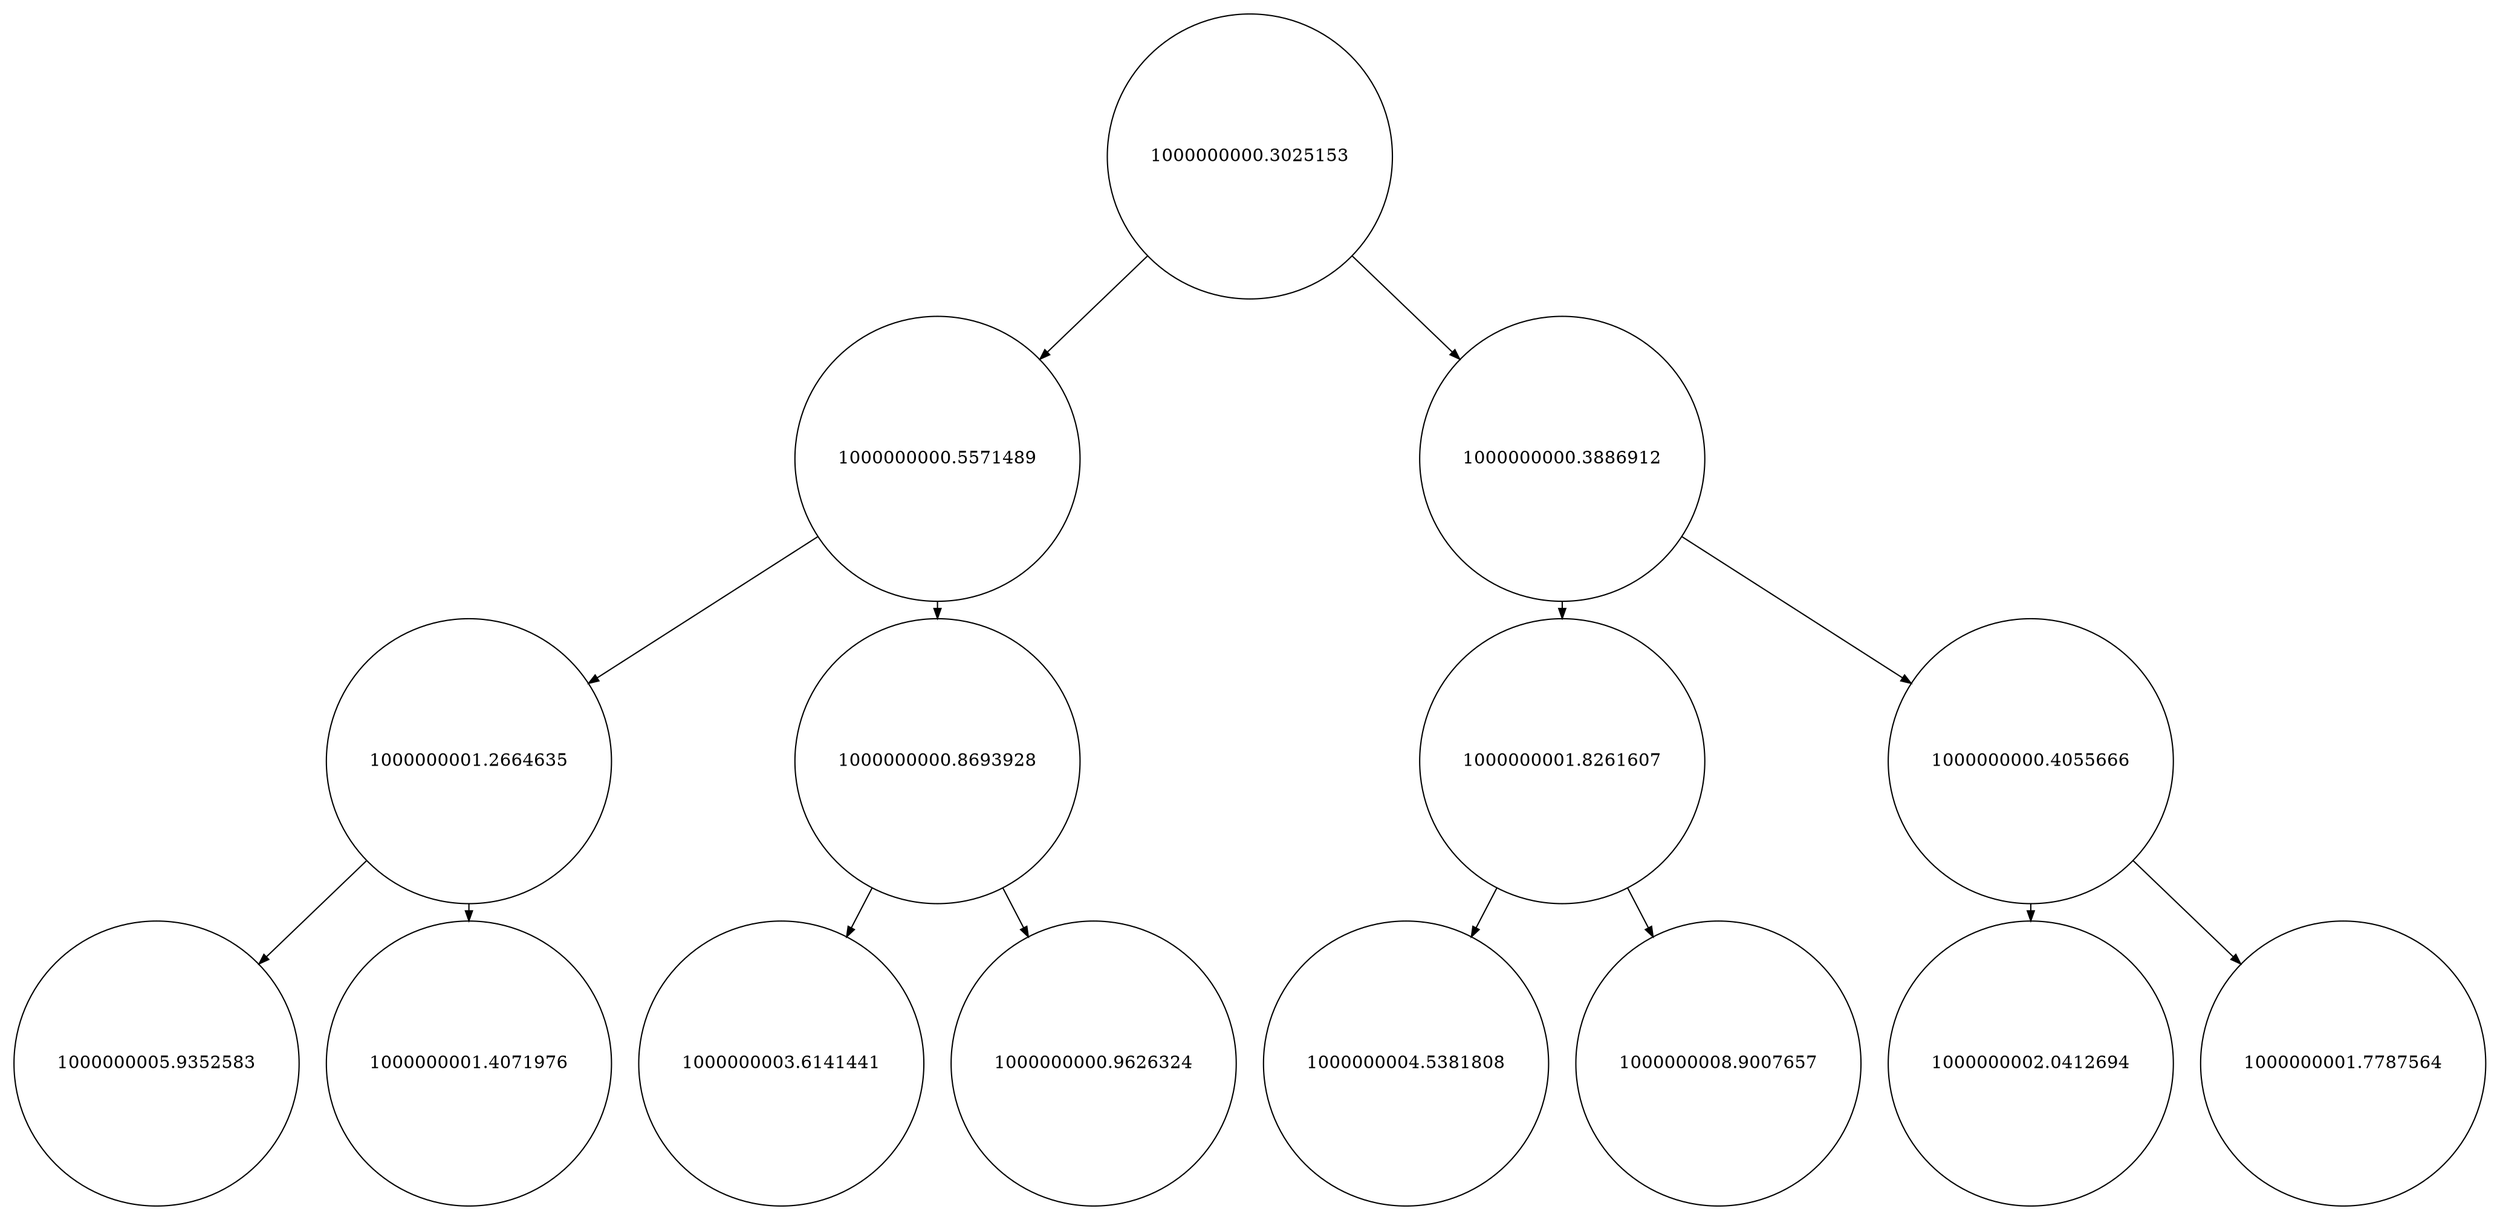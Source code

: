 
    digraph G {
    nodesep=0.3;
    ranksep=0.2;
    margin=0.1;
    node [shape=circle];
    edge [arrowsize=0.8];
    1 -> 2[side=left];
1 -> 3;
2 -> 4[side=left];
2 -> 5;
3 -> 6[side=left];
3 -> 7;
4 -> 8[side=left];
4 -> 9;
5 -> 10[side=left];
5 -> 11;
6 -> 12[side=left];
6 -> 13;
7 -> 14[side=left];
7 -> 15;
1[label="1000000000.3025153"]
2[label="1000000000.5571489"]
3[label="1000000000.3886912"]
4[label="1000000001.2664635"]
5[label="1000000000.8693928"]
6[label="1000000001.8261607"]
7[label="1000000000.4055666"]
8[label="1000000005.9352583"]
9[label="1000000001.4071976"]
10[label="1000000003.6141441"]
11[label="1000000000.9626324"]
12[label="1000000004.5381808"]
13[label="1000000008.9007657"]
14[label="1000000002.0412694"]
15[label="1000000001.7787564"]}